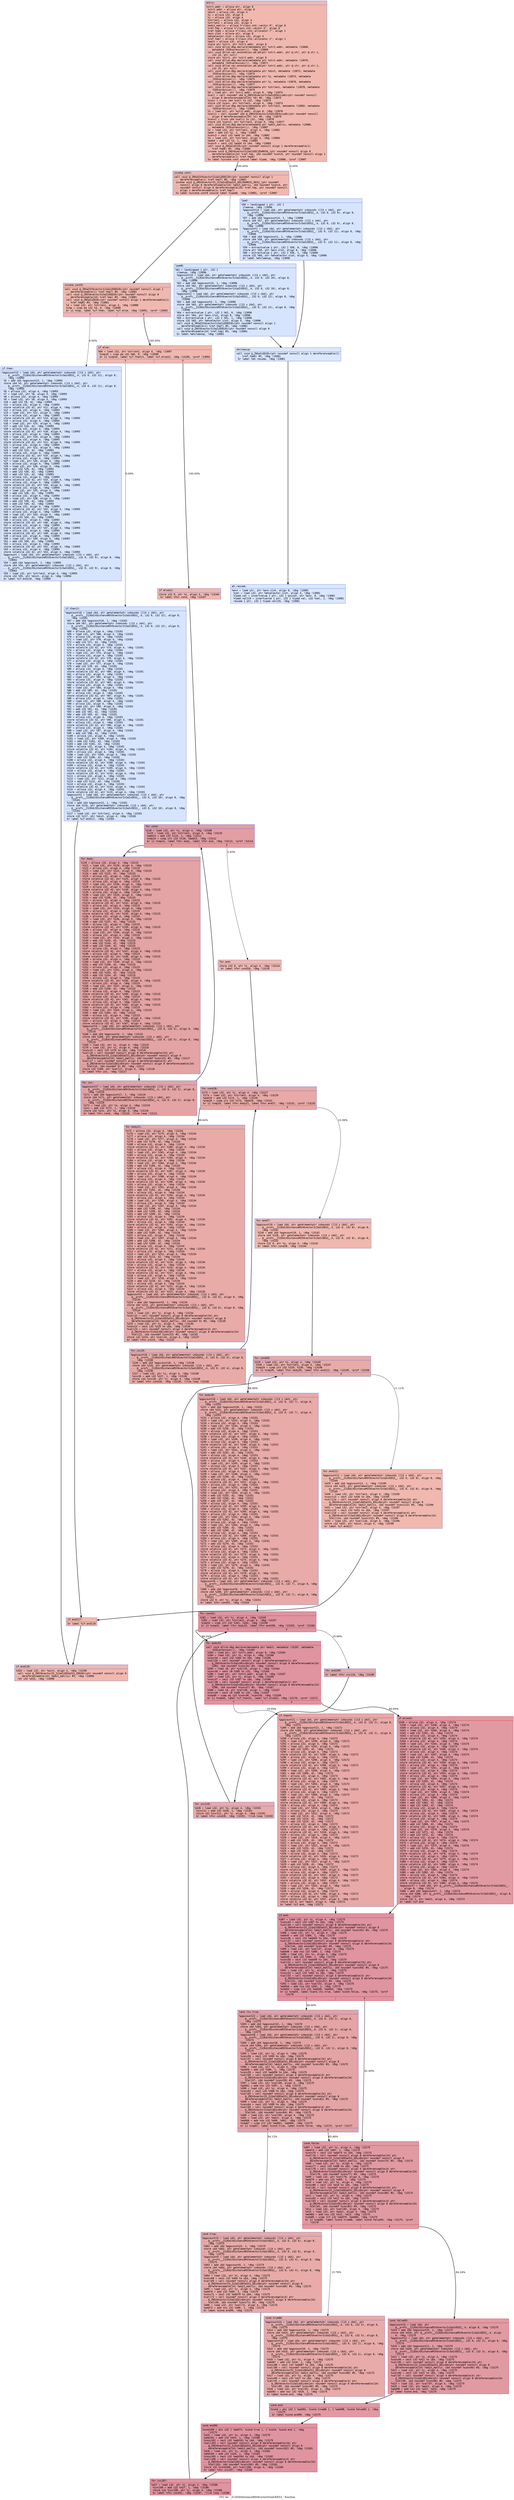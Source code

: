 digraph "CFG for '_Z12EditDistanceRSt6vectorIcSaIcEES2_' function" {
	label="CFG for '_Z12EditDistanceRSt6vectorIcSaIcEES2_' function";

	Node0x564268c01ec0 [shape=record,color="#3d50c3ff", style=filled, fillcolor="#dc5d4a70" fontname="Courier",label="{entry:\l|  %str1.addr = alloca ptr, align 8\l  %str2.addr = alloca ptr, align 8\l  %dist = alloca i32, align 4\l  %i = alloca i32, align 4\l  %j = alloca i32, align 4\l  %strlen1 = alloca i32, align 4\l  %strlen2 = alloca i32, align 4\l  %edit_matrix = alloca %\"class.std::vector.0\", align 8\l  %ref.tmp = alloca %\"class.std::vector.5\", align 8\l  %ref.tmp6 = alloca %\"class.std::allocator.7\", align 1\l  %exn.slot = alloca ptr, align 8\l  %ehselector.slot = alloca i32, align 4\l  %ref.tmp7 = alloca %\"class.std::allocator.2\", align 1\l  %edit = alloca i32, align 4\l  store ptr %str1, ptr %str1.addr, align 8\l  call void @llvm.dbg.declare(metadata ptr %str1.addr, metadata !13068,\l... metadata !DIExpression()), !dbg !13069\l  call void @llvm.var.annotation.p0.p0(ptr %str1.addr, ptr @.str, ptr @.str.1,\l... i32 24, ptr null)\l  store ptr %str2, ptr %str2.addr, align 8\l  call void @llvm.dbg.declare(metadata ptr %str2.addr, metadata !13070,\l... metadata !DIExpression()), !dbg !13071\l  call void @llvm.var.annotation.p0.p0(ptr %str2.addr, ptr @.str, ptr @.str.1,\l... i32 25, ptr null)\l  call void @llvm.dbg.declare(metadata ptr %dist, metadata !13072, metadata\l... !DIExpression()), !dbg !13073\l  call void @llvm.dbg.declare(metadata ptr %i, metadata !13074, metadata\l... !DIExpression()), !dbg !13075\l  call void @llvm.dbg.declare(metadata ptr %j, metadata !13076, metadata\l... !DIExpression()), !dbg !13077\l  call void @llvm.dbg.declare(metadata ptr %strlen1, metadata !13078, metadata\l... !DIExpression()), !dbg !13079\l  %0 = load ptr, ptr %str1.addr, align 8, !dbg !13074\l  %call = call noundef i64 @_ZNKSt6vectorIcSaIcEE4sizeEv(ptr noundef nonnull\l... align 8 dereferenceable(24) %0) #3, !dbg !13075\l  %conv = trunc i64 %call to i32, !dbg !13074\l  store i32 %conv, ptr %strlen1, align 4, !dbg !13073\l  call void @llvm.dbg.declare(metadata ptr %strlen2, metadata !13082, metadata\l... !DIExpression()), !dbg !13083\l  %1 = load ptr, ptr %str2.addr, align 8, !dbg !13078\l  %call1 = call noundef i64 @_ZNKSt6vectorIcSaIcEE4sizeEv(ptr noundef nonnull\l... align 8 dereferenceable(24) %1) #3, !dbg !13079\l  %conv2 = trunc i64 %call1 to i32, !dbg !13078\l  store i32 %conv2, ptr %strlen2, align 4, !dbg !13077\l  call void @llvm.dbg.declare(metadata ptr %edit_matrix, metadata !13086,\l... metadata !DIExpression()), !dbg !13087\l  %2 = load i32, ptr %strlen1, align 4, !dbg !13082\l  %add = add i32 %2, 1, !dbg !13083\l  %conv3 = zext i32 %add to i64, !dbg !13082\l  %3 = load i32, ptr %strlen2, align 4, !dbg !13084\l  %add4 = add i32 %3, 1, !dbg !13085\l  %conv5 = zext i32 %add4 to i64, !dbg !13084\l  call void @_ZNSaIiEC2Ev(ptr noundef nonnull align 1 dereferenceable(1)\l... %ref.tmp6) #3, !dbg !13086\l  invoke void @_ZNSt6vectorIiSaIiEEC2EmRKS0_(ptr noundef nonnull align 8\l... dereferenceable(24) %ref.tmp, i64 noundef %conv5, ptr noundef nonnull align 1\l... dereferenceable(1) %ref.tmp6)\l          to label %invoke.cont unwind label %lpad, !dbg !13086, !prof !13087\l}"];
	Node0x564268c01ec0 -> Node0x564268c28f70[tooltip="entry -> invoke.cont\nProbability 100.00%" label="100.00%" penwidth=2.00];
	Node0x564268c01ec0 -> Node0x564268c29800[tooltip="entry -> lpad\nProbability 0.00%" label="0.00%" penwidth=1.00];
	Node0x564268c28f70 [shape=record,color="#3d50c3ff", style=filled, fillcolor="#dc5d4a70" fontname="Courier",label="{invoke.cont:\l|  call void @_ZNSaISt6vectorIiSaIiEEEC2Ev(ptr noundef nonnull align 1\l... dereferenceable(1) %ref.tmp7) #3, !dbg !13081\l  invoke void @_ZNSt6vectorIS_IiSaIiEESaIS1_EEC2EmRKS1_RKS2_(ptr noundef\l... nonnull align 8 dereferenceable(24) %edit_matrix, i64 noundef %conv3, ptr\l... noundef nonnull align 8 dereferenceable(24) %ref.tmp, ptr noundef nonnull\l... align 1 dereferenceable(1) %ref.tmp7)\l          to label %invoke.cont9 unwind label %lpad8, !dbg !13081, !prof !13087\l}"];
	Node0x564268c28f70 -> Node0x564268c27b70[tooltip="invoke.cont -> invoke.cont9\nProbability 100.00%" label="100.00%" penwidth=2.00];
	Node0x564268c28f70 -> Node0x564268c29850[tooltip="invoke.cont -> lpad8\nProbability 0.00%" label="0.00%" penwidth=1.00];
	Node0x564268c27b70 [shape=record,color="#3d50c3ff", style=filled, fillcolor="#dc5d4a70" fontname="Courier",label="{invoke.cont9:\l|  call void @_ZNSaISt6vectorIiSaIiEEED2Ev(ptr noundef nonnull align 1\l... dereferenceable(1) %ref.tmp7) #3, !dbg !13081\l  call void @_ZNSt6vectorIiSaIiEED2Ev(ptr noundef nonnull align 8\l... dereferenceable(24) %ref.tmp) #3, !dbg !13081\l  call void @_ZNSaIiED2Ev(ptr noundef nonnull align 1 dereferenceable(1)\l... %ref.tmp6) #3, !dbg !13081\l  %4 = load i32, ptr %strlen1, align 4, !dbg !13088\l  %cmp = icmp eq i32 %4, 0, !dbg !13090\l  br i1 %cmp, label %if.then, label %if.else, !dbg !13091, !prof !13092\l|{<s0>T|<s1>F}}"];
	Node0x564268c27b70:s0 -> Node0x564268c28580[tooltip="invoke.cont9 -> if.then\nProbability 0.00%" label="0.00%" penwidth=1.00];
	Node0x564268c27b70:s1 -> Node0x564268c298f0[tooltip="invoke.cont9 -> if.else\nProbability 100.00%" label="100.00%" penwidth=2.00];
	Node0x564268c28580 [shape=record,color="#3d50c3ff", style=filled, fillcolor="#a5c3fe70" fontname="Courier",label="{if.then:\l|  %pgocount13 = load i64, ptr getelementptr inbounds ([13 x i64], ptr\l... @__profc__Z12EditDistanceRSt6vectorIcSaIcEES2_.4, i32 0, i32 11), align 8,\l... !dbg !13093\l  %5 = add i64 %pgocount13, 1, !dbg !13093\l  store i64 %5, ptr getelementptr inbounds ([13 x i64], ptr\l... @__profc__Z12EditDistanceRSt6vectorIcSaIcEES2_.4, i32 0, i32 11), align 8,\l... !dbg !13093\l  %6 = alloca i32, align 4, !dbg !13093\l  %7 = load i32, ptr %6, align 4, !dbg !13093\l  %8 = alloca i32, align 4, !dbg !13093\l  %9 = load i32, ptr %8, align 4, !dbg !13093\l  %10 = add i32 %9, 42, !dbg !13093\l  %11 = alloca i32, align 4, !dbg !13093\l  store volatile i32 42, ptr %11, align 4, !dbg !13093\l  %12 = alloca i32, align 4, !dbg !13093\l  %13 = load i32, ptr %12, align 4, !dbg !13093\l  %14 = alloca i32, align 4, !dbg !13093\l  store volatile i32 42, ptr %14, align 4, !dbg !13093\l  %15 = alloca i32, align 4, !dbg !13093\l  %16 = load i32, ptr %15, align 4, !dbg !13093\l  %17 = add i32 %16, 42, !dbg !13093\l  %18 = alloca i32, align 4, !dbg !13093\l  store volatile i32 42, ptr %18, align 4, !dbg !13093\l  %19 = alloca i32, align 4, !dbg !13093\l  %20 = load i32, ptr %19, align 4, !dbg !13093\l  %21 = alloca i32, align 4, !dbg !13093\l  store volatile i32 42, ptr %21, align 4, !dbg !13093\l  %22 = alloca i32, align 4, !dbg !13093\l  %23 = load i32, ptr %22, align 4, !dbg !13093\l  %24 = add i32 %23, 42, !dbg !13093\l  %25 = alloca i32, align 4, !dbg !13093\l  store volatile i32 42, ptr %25, align 4, !dbg !13093\l  %26 = alloca i32, align 4, !dbg !13093\l  %27 = load i32, ptr %26, align 4, !dbg !13093\l  %28 = alloca i32, align 4, !dbg !13093\l  %29 = load i32, ptr %28, align 4, !dbg !13093\l  %30 = add i32 %29, 42, !dbg !13093\l  %31 = add i32 %30, 42, !dbg !13093\l  %32 = add i32 %31, 42, !dbg !13093\l  %33 = alloca i32, align 4, !dbg !13093\l  store volatile i32 42, ptr %33, align 4, !dbg !13093\l  %34 = alloca i32, align 4, !dbg !13093\l  store volatile i32 42, ptr %34, align 4, !dbg !13093\l  %35 = alloca i32, align 4, !dbg !13093\l  %36 = load i32, ptr %35, align 4, !dbg !13093\l  %37 = add i32 %36, 42, !dbg !13093\l  %38 = alloca i32, align 4, !dbg !13093\l  %39 = load i32, ptr %38, align 4, !dbg !13093\l  %40 = add i32 %39, 42, !dbg !13093\l  %41 = add i32 %40, 42, !dbg !13093\l  %42 = alloca i32, align 4, !dbg !13093\l  store volatile i32 42, ptr %42, align 4, !dbg !13093\l  %43 = alloca i32, align 4, !dbg !13093\l  %44 = load i32, ptr %43, align 4, !dbg !13093\l  %45 = add i32 %44, 42, !dbg !13093\l  %46 = alloca i32, align 4, !dbg !13093\l  store volatile i32 42, ptr %46, align 4, !dbg !13093\l  %47 = alloca i32, align 4, !dbg !13093\l  store volatile i32 42, ptr %47, align 4, !dbg !13093\l  %48 = alloca i32, align 4, !dbg !13093\l  store volatile i32 42, ptr %48, align 4, !dbg !13093\l  %49 = alloca i32, align 4, !dbg !13093\l  %50 = load i32, ptr %49, align 4, !dbg !13093\l  %51 = add i32 %50, 42, !dbg !13093\l  %52 = alloca i32, align 4, !dbg !13093\l  store volatile i32 42, ptr %52, align 4, !dbg !13093\l  %53 = alloca i32, align 4, !dbg !13093\l  store volatile i32 42, ptr %53, align 4, !dbg !13093\l  %pgocount = load i64, ptr getelementptr inbounds ([13 x i64], ptr\l... @__profc__Z12EditDistanceRSt6vectorIcSaIcEES2_, i32 0, i32 9), align 8, !dbg\l... !13093\l  %54 = add i64 %pgocount, 1, !dbg !13093\l  store i64 %54, ptr getelementptr inbounds ([13 x i64], ptr\l... @__profc__Z12EditDistanceRSt6vectorIcSaIcEES2_, i32 0, i32 9), align 8, !dbg\l... !13093\l  %55 = load i32, ptr %strlen2, align 4, !dbg !13093\l  store i32 %55, ptr %dist, align 4, !dbg !13094\l  br label %if.end118, !dbg !13095\l}"];
	Node0x564268c28580 -> Node0x564268c2d040[tooltip="if.then -> if.end118\nProbability 100.00%" penwidth=2];
	Node0x564268c29800 [shape=record,color="#3d50c3ff", style=filled, fillcolor="#a5c3fe70" fontname="Courier",label="{lpad:\l|  %56 = landingpad \{ ptr, i32 \}\l          cleanup, !dbg !13096\l  %pgocount14 = load i64, ptr getelementptr inbounds ([13 x i64], ptr\l... @__profc__Z12EditDistanceRSt6vectorIcSaIcEES2_.4, i32 0, i32 9), align 8,\l... !dbg !13096\l  %57 = add i64 %pgocount14, 1, !dbg !13096\l  store i64 %57, ptr getelementptr inbounds ([13 x i64], ptr\l... @__profc__Z12EditDistanceRSt6vectorIcSaIcEES2_.4, i32 0, i32 9), align 8,\l... !dbg !13096\l  %pgocount1 = load i64, ptr getelementptr inbounds ([13 x i64], ptr\l... @__profc__Z12EditDistanceRSt6vectorIcSaIcEES2_, i32 0, i32 11), align 8, !dbg\l... !13096\l  %58 = add i64 %pgocount1, 1, !dbg !13096\l  store i64 %58, ptr getelementptr inbounds ([13 x i64], ptr\l... @__profc__Z12EditDistanceRSt6vectorIcSaIcEES2_, i32 0, i32 11), align 8, !dbg\l... !13096\l  %59 = extractvalue \{ ptr, i32 \} %56, 0, !dbg !13096\l  store ptr %59, ptr %exn.slot, align 8, !dbg !13096\l  %60 = extractvalue \{ ptr, i32 \} %56, 1, !dbg !13096\l  store i32 %60, ptr %ehselector.slot, align 4, !dbg !13096\l  br label %ehcleanup, !dbg !13096\l}"];
	Node0x564268c29800 -> Node0x564268c298a0[tooltip="lpad -> ehcleanup\nProbability 100.00%" penwidth=2];
	Node0x564268c29850 [shape=record,color="#3d50c3ff", style=filled, fillcolor="#a5c3fe70" fontname="Courier",label="{lpad8:\l|  %61 = landingpad \{ ptr, i32 \}\l          cleanup, !dbg !13096\l  %pgocount15 = load i64, ptr getelementptr inbounds ([13 x i64], ptr\l... @__profc__Z12EditDistanceRSt6vectorIcSaIcEES2_.4, i32 0, i32 10), align 8,\l... !dbg !13096\l  %62 = add i64 %pgocount15, 1, !dbg !13096\l  store i64 %62, ptr getelementptr inbounds ([13 x i64], ptr\l... @__profc__Z12EditDistanceRSt6vectorIcSaIcEES2_.4, i32 0, i32 10), align 8,\l... !dbg !13096\l  %pgocount2 = load i64, ptr getelementptr inbounds ([13 x i64], ptr\l... @__profc__Z12EditDistanceRSt6vectorIcSaIcEES2_, i32 0, i32 12), align 8, !dbg\l... !13096\l  %63 = add i64 %pgocount2, 1, !dbg !13096\l  store i64 %63, ptr getelementptr inbounds ([13 x i64], ptr\l... @__profc__Z12EditDistanceRSt6vectorIcSaIcEES2_, i32 0, i32 12), align 8, !dbg\l... !13096\l  %64 = extractvalue \{ ptr, i32 \} %61, 0, !dbg !13096\l  store ptr %64, ptr %exn.slot, align 8, !dbg !13096\l  %65 = extractvalue \{ ptr, i32 \} %61, 1, !dbg !13096\l  store i32 %65, ptr %ehselector.slot, align 4, !dbg !13096\l  call void @_ZNSaISt6vectorIiSaIiEEED2Ev(ptr noundef nonnull align 1\l... dereferenceable(1) %ref.tmp7) #3, !dbg !13081\l  call void @_ZNSt6vectorIiSaIiEED2Ev(ptr noundef nonnull align 8\l... dereferenceable(24) %ref.tmp) #3, !dbg !13081\l  br label %ehcleanup, !dbg !13081\l}"];
	Node0x564268c29850 -> Node0x564268c298a0[tooltip="lpad8 -> ehcleanup\nProbability 100.00%" penwidth=2];
	Node0x564268c298a0 [shape=record,color="#3d50c3ff", style=filled, fillcolor="#abc8fd70" fontname="Courier",label="{ehcleanup:\l|  call void @_ZNSaIiED2Ev(ptr noundef nonnull align 1 dereferenceable(1)\l... %ref.tmp6) #3, !dbg !13081\l  br label %eh.resume, !dbg !13081\l}"];
	Node0x564268c298a0 -> Node0x564268c2d090[tooltip="ehcleanup -> eh.resume\nProbability 100.00%" penwidth=2];
	Node0x564268c298f0 [shape=record,color="#3d50c3ff", style=filled, fillcolor="#dc5d4a70" fontname="Courier",label="{if.else:\l|  %66 = load i32, ptr %strlen2, align 4, !dbg !13097\l  %cmp10 = icmp eq i32 %66, 0, !dbg !13099\l  br i1 %cmp10, label %if.then11, label %if.else12, !dbg !13100, !prof !13092\l|{<s0>T|<s1>F}}"];
	Node0x564268c298f0:s0 -> Node0x564268c29940[tooltip="if.else -> if.then11\nProbability 0.00%" label="0.00%" penwidth=1.00];
	Node0x564268c298f0:s1 -> Node0x564268c29990[tooltip="if.else -> if.else12\nProbability 100.00%" label="100.00%" penwidth=2.00];
	Node0x564268c29940 [shape=record,color="#3d50c3ff", style=filled, fillcolor="#a5c3fe70" fontname="Courier",label="{if.then11:\l|  %pgocount16 = load i64, ptr getelementptr inbounds ([13 x i64], ptr\l... @__profc__Z12EditDistanceRSt6vectorIcSaIcEES2_.4, i32 0, i32 12), align 8,\l... !dbg !13101\l  %67 = add i64 %pgocount16, 1, !dbg !13101\l  store i64 %67, ptr getelementptr inbounds ([13 x i64], ptr\l... @__profc__Z12EditDistanceRSt6vectorIcSaIcEES2_.4, i32 0, i32 12), align 8,\l... !dbg !13101\l  %68 = alloca i32, align 4, !dbg !13101\l  %69 = load i32, ptr %68, align 4, !dbg !13101\l  %70 = alloca i32, align 4, !dbg !13101\l  %71 = load i32, ptr %70, align 4, !dbg !13101\l  %72 = add i32 %71, 42, !dbg !13101\l  %73 = alloca i32, align 4, !dbg !13101\l  store volatile i32 42, ptr %73, align 4, !dbg !13101\l  %74 = alloca i32, align 4, !dbg !13101\l  %75 = load i32, ptr %74, align 4, !dbg !13101\l  %76 = alloca i32, align 4, !dbg !13101\l  store volatile i32 42, ptr %76, align 4, !dbg !13101\l  %77 = alloca i32, align 4, !dbg !13101\l  %78 = load i32, ptr %77, align 4, !dbg !13101\l  %79 = add i32 %78, 42, !dbg !13101\l  %80 = alloca i32, align 4, !dbg !13101\l  store volatile i32 42, ptr %80, align 4, !dbg !13101\l  %81 = alloca i32, align 4, !dbg !13101\l  %82 = load i32, ptr %81, align 4, !dbg !13101\l  %83 = alloca i32, align 4, !dbg !13101\l  store volatile i32 42, ptr %83, align 4, !dbg !13101\l  %84 = alloca i32, align 4, !dbg !13101\l  %85 = load i32, ptr %84, align 4, !dbg !13101\l  %86 = add i32 %85, 42, !dbg !13101\l  %87 = alloca i32, align 4, !dbg !13101\l  store volatile i32 42, ptr %87, align 4, !dbg !13101\l  %88 = alloca i32, align 4, !dbg !13101\l  %89 = load i32, ptr %88, align 4, !dbg !13101\l  %90 = alloca i32, align 4, !dbg !13101\l  %91 = load i32, ptr %90, align 4, !dbg !13101\l  %92 = add i32 %91, 42, !dbg !13101\l  %93 = add i32 %92, 42, !dbg !13101\l  %94 = add i32 %93, 42, !dbg !13101\l  %95 = alloca i32, align 4, !dbg !13101\l  store volatile i32 42, ptr %95, align 4, !dbg !13101\l  %96 = alloca i32, align 4, !dbg !13101\l  store volatile i32 42, ptr %96, align 4, !dbg !13101\l  %97 = alloca i32, align 4, !dbg !13101\l  %98 = load i32, ptr %97, align 4, !dbg !13101\l  %99 = add i32 %98, 42, !dbg !13101\l  %100 = alloca i32, align 4, !dbg !13101\l  %101 = load i32, ptr %100, align 4, !dbg !13101\l  %102 = add i32 %101, 42, !dbg !13101\l  %103 = add i32 %102, 42, !dbg !13101\l  %104 = alloca i32, align 4, !dbg !13101\l  store volatile i32 42, ptr %104, align 4, !dbg !13101\l  %105 = alloca i32, align 4, !dbg !13101\l  %106 = load i32, ptr %105, align 4, !dbg !13101\l  %107 = add i32 %106, 42, !dbg !13101\l  %108 = alloca i32, align 4, !dbg !13101\l  store volatile i32 42, ptr %108, align 4, !dbg !13101\l  %109 = alloca i32, align 4, !dbg !13101\l  store volatile i32 42, ptr %109, align 4, !dbg !13101\l  %110 = alloca i32, align 4, !dbg !13101\l  store volatile i32 42, ptr %110, align 4, !dbg !13101\l  %111 = alloca i32, align 4, !dbg !13101\l  %112 = load i32, ptr %111, align 4, !dbg !13101\l  %113 = add i32 %112, 42, !dbg !13101\l  %114 = alloca i32, align 4, !dbg !13101\l  store volatile i32 42, ptr %114, align 4, !dbg !13101\l  %115 = alloca i32, align 4, !dbg !13101\l  store volatile i32 42, ptr %115, align 4, !dbg !13101\l  %pgocount3 = load i64, ptr getelementptr inbounds ([13 x i64], ptr\l... @__profc__Z12EditDistanceRSt6vectorIcSaIcEES2_, i32 0, i32 10), align 8, !dbg\l... !13101\l  %116 = add i64 %pgocount3, 1, !dbg !13101\l  store i64 %116, ptr getelementptr inbounds ([13 x i64], ptr\l... @__profc__Z12EditDistanceRSt6vectorIcSaIcEES2_, i32 0, i32 10), align 8, !dbg\l... !13101\l  %117 = load i32, ptr %strlen1, align 4, !dbg !13101\l  store i32 %117, ptr %dist, align 4, !dbg !13102\l  br label %if.end117, !dbg !13103\l}"];
	Node0x564268c29940 -> Node0x564268c2cff0[tooltip="if.then11 -> if.end117\nProbability 100.00%" penwidth=2];
	Node0x564268c29990 [shape=record,color="#3d50c3ff", style=filled, fillcolor="#dc5d4a70" fontname="Courier",label="{if.else12:\l|  store i32 0, ptr %i, align 4, !dbg !13104\l  br label %for.cond, !dbg !13107\l}"];
	Node0x564268c29990 -> Node0x564268c2a210[tooltip="if.else12 -> for.cond\nProbability 100.00%" penwidth=2];
	Node0x564268c2a210 [shape=record,color="#3d50c3ff", style=filled, fillcolor="#be242e70" fontname="Courier",label="{for.cond:\l|  %118 = load i32, ptr %i, align 4, !dbg !13108\l  %119 = load i32, ptr %strlen1, align 4, !dbg !13110\l  %add13 = add i32 %119, 1, !dbg !13111\l  %cmp14 = icmp ult i32 %118, %add13, !dbg !13112\l  br i1 %cmp14, label %for.body, label %for.end, !dbg !13113, !prof !13114\l|{<s0>T|<s1>F}}"];
	Node0x564268c2a210:s0 -> Node0x564268c2a260[tooltip="for.cond -> for.body\nProbability 96.55%" label="96.55%" penwidth=1.97];
	Node0x564268c2a210:s1 -> Node0x564268c2a300[tooltip="for.cond -> for.end\nProbability 3.45%" label="3.45%" penwidth=1.03];
	Node0x564268c2a260 [shape=record,color="#3d50c3ff", style=filled, fillcolor="#c32e3170" fontname="Courier",label="{for.body:\l|  %120 = alloca i32, align 4, !dbg !13115\l  %121 = load i32, ptr %120, align 4, !dbg !13115\l  %122 = alloca i32, align 4, !dbg !13115\l  %123 = load i32, ptr %122, align 4, !dbg !13115\l  %124 = add i32 %123, 42, !dbg !13115\l  %125 = alloca i32, align 4, !dbg !13115\l  store volatile i32 42, ptr %125, align 4, !dbg !13115\l  %126 = alloca i32, align 4, !dbg !13115\l  %127 = load i32, ptr %126, align 4, !dbg !13115\l  %128 = alloca i32, align 4, !dbg !13115\l  store volatile i32 42, ptr %128, align 4, !dbg !13115\l  %129 = alloca i32, align 4, !dbg !13115\l  %130 = load i32, ptr %129, align 4, !dbg !13115\l  %131 = add i32 %130, 42, !dbg !13115\l  %132 = alloca i32, align 4, !dbg !13115\l  store volatile i32 42, ptr %132, align 4, !dbg !13115\l  %133 = alloca i32, align 4, !dbg !13115\l  %134 = load i32, ptr %133, align 4, !dbg !13115\l  %135 = alloca i32, align 4, !dbg !13115\l  store volatile i32 42, ptr %135, align 4, !dbg !13115\l  %136 = alloca i32, align 4, !dbg !13115\l  %137 = load i32, ptr %136, align 4, !dbg !13115\l  %138 = add i32 %137, 42, !dbg !13115\l  %139 = alloca i32, align 4, !dbg !13115\l  store volatile i32 42, ptr %139, align 4, !dbg !13115\l  %140 = alloca i32, align 4, !dbg !13115\l  %141 = load i32, ptr %140, align 4, !dbg !13115\l  %142 = alloca i32, align 4, !dbg !13115\l  %143 = load i32, ptr %142, align 4, !dbg !13115\l  %144 = add i32 %143, 42, !dbg !13115\l  %145 = add i32 %144, 42, !dbg !13115\l  %146 = add i32 %145, 42, !dbg !13115\l  %147 = alloca i32, align 4, !dbg !13115\l  store volatile i32 42, ptr %147, align 4, !dbg !13115\l  %148 = alloca i32, align 4, !dbg !13115\l  store volatile i32 42, ptr %148, align 4, !dbg !13115\l  %149 = alloca i32, align 4, !dbg !13115\l  %150 = load i32, ptr %149, align 4, !dbg !13115\l  %151 = add i32 %150, 42, !dbg !13115\l  %152 = alloca i32, align 4, !dbg !13115\l  %153 = load i32, ptr %152, align 4, !dbg !13115\l  %154 = add i32 %153, 42, !dbg !13115\l  %155 = add i32 %154, 42, !dbg !13115\l  %156 = alloca i32, align 4, !dbg !13115\l  store volatile i32 42, ptr %156, align 4, !dbg !13115\l  %157 = alloca i32, align 4, !dbg !13115\l  %158 = load i32, ptr %157, align 4, !dbg !13115\l  %159 = add i32 %158, 42, !dbg !13115\l  %160 = alloca i32, align 4, !dbg !13115\l  store volatile i32 42, ptr %160, align 4, !dbg !13115\l  %161 = alloca i32, align 4, !dbg !13115\l  store volatile i32 42, ptr %161, align 4, !dbg !13115\l  %162 = alloca i32, align 4, !dbg !13115\l  store volatile i32 42, ptr %162, align 4, !dbg !13115\l  %163 = alloca i32, align 4, !dbg !13115\l  %164 = load i32, ptr %163, align 4, !dbg !13115\l  %165 = add i32 %164, 42, !dbg !13115\l  %166 = alloca i32, align 4, !dbg !13115\l  store volatile i32 42, ptr %166, align 4, !dbg !13115\l  %167 = alloca i32, align 4, !dbg !13115\l  store volatile i32 42, ptr %167, align 4, !dbg !13115\l  %pgocount4 = load i64, ptr getelementptr inbounds ([13 x i64], ptr\l... @__profc__Z12EditDistanceRSt6vectorIcSaIcEES2_, i32 0, i32 5), align 8, !dbg\l... !13115\l  %168 = add i64 %pgocount4, 1, !dbg !13115\l  store i64 %168, ptr getelementptr inbounds ([13 x i64], ptr\l... @__profc__Z12EditDistanceRSt6vectorIcSaIcEES2_, i32 0, i32 5), align 8, !dbg\l... !13115\l  %169 = load i32, ptr %i, align 4, !dbg !13115\l  %170 = load i32, ptr %i, align 4, !dbg !13116\l  %conv15 = zext i32 %170 to i64, !dbg !13116\l  %call16 = call noundef nonnull align 8 dereferenceable(24) ptr\l... @_ZNSt6vectorIS_IiSaIiEESaIS1_EEixEm(ptr noundef nonnull align 8\l... dereferenceable(24) %edit_matrix, i64 noundef %conv15) #3, !dbg !13117\l  %call17 = call noundef nonnull align 4 dereferenceable(4) ptr\l... @_ZNSt6vectorIiSaIiEEixEm(ptr noundef nonnull align 8 dereferenceable(24)\l... %call16, i64 noundef 0) #3, !dbg !13117\l  store i32 %169, ptr %call17, align 4, !dbg !13118\l  br label %for.inc, !dbg !13117\l}"];
	Node0x564268c2a260 -> Node0x564268c2a2b0[tooltip="for.body -> for.inc\nProbability 100.00%" penwidth=2];
	Node0x564268c2a2b0 [shape=record,color="#3d50c3ff", style=filled, fillcolor="#c32e3170" fontname="Courier",label="{for.inc:\l|  %pgocount17 = load i64, ptr getelementptr inbounds ([13 x i64], ptr\l... @__profc__Z12EditDistanceRSt6vectorIcSaIcEES2_.4, i32 0, i32 3), align 8,\l... !dbg !13119\l  %171 = add i64 %pgocount17, 1, !dbg !13119\l  store i64 %171, ptr getelementptr inbounds ([13 x i64], ptr\l... @__profc__Z12EditDistanceRSt6vectorIcSaIcEES2_.4, i32 0, i32 3), align 8,\l... !dbg !13119\l  %172 = load i32, ptr %i, align 4, !dbg !13119\l  %inc = add i32 %172, 1, !dbg !13119\l  store i32 %inc, ptr %i, align 4, !dbg !13119\l  br label %for.cond, !dbg !13120, !llvm.loop !13121\l}"];
	Node0x564268c2a2b0 -> Node0x564268c2a210[tooltip="for.inc -> for.cond\nProbability 100.00%" penwidth=2];
	Node0x564268c2a300 [shape=record,color="#3d50c3ff", style=filled, fillcolor="#dc5d4a70" fontname="Courier",label="{for.end:\l|  store i32 0, ptr %j, align 4, !dbg !13124\l  br label %for.cond18, !dbg !13126\l}"];
	Node0x564268c2a300 -> Node0x564268c2a350[tooltip="for.end -> for.cond18\nProbability 100.00%" penwidth=2];
	Node0x564268c2a350 [shape=record,color="#3d50c3ff", style=filled, fillcolor="#ca3b3770" fontname="Courier",label="{for.cond18:\l|  %173 = load i32, ptr %j, align 4, !dbg !13127\l  %174 = load i32, ptr %strlen2, align 4, !dbg !13129\l  %add19 = add i32 %174, 1, !dbg !13130\l  %cmp20 = icmp ult i32 %173, %add19, !dbg !13131\l  br i1 %cmp20, label %for.body21, label %for.end27, !dbg !13132, !prof !13133\l|{<s0>T|<s1>F}}"];
	Node0x564268c2a350:s0 -> Node0x564268c2a3a0[tooltip="for.cond18 -> for.body21\nProbability 89.64%" label="89.64%" penwidth=1.90];
	Node0x564268c2a350:s1 -> Node0x564268c2ac70[tooltip="for.cond18 -> for.end27\nProbability 10.36%" label="10.36%" penwidth=1.10];
	Node0x564268c2a3a0 [shape=record,color="#3d50c3ff", style=filled, fillcolor="#cc403a70" fontname="Courier",label="{for.body21:\l|  %175 = alloca i32, align 4, !dbg !13134\l  %176 = load i32, ptr %175, align 4, !dbg !13134\l  %177 = alloca i32, align 4, !dbg !13134\l  %178 = load i32, ptr %177, align 4, !dbg !13134\l  %179 = add i32 %178, 42, !dbg !13134\l  %180 = alloca i32, align 4, !dbg !13134\l  store volatile i32 42, ptr %180, align 4, !dbg !13134\l  %181 = alloca i32, align 4, !dbg !13134\l  %182 = load i32, ptr %181, align 4, !dbg !13134\l  %183 = alloca i32, align 4, !dbg !13134\l  store volatile i32 42, ptr %183, align 4, !dbg !13134\l  %184 = alloca i32, align 4, !dbg !13134\l  %185 = load i32, ptr %184, align 4, !dbg !13134\l  %186 = add i32 %185, 42, !dbg !13134\l  %187 = alloca i32, align 4, !dbg !13134\l  store volatile i32 42, ptr %187, align 4, !dbg !13134\l  %188 = alloca i32, align 4, !dbg !13134\l  %189 = load i32, ptr %188, align 4, !dbg !13134\l  %190 = alloca i32, align 4, !dbg !13134\l  store volatile i32 42, ptr %190, align 4, !dbg !13134\l  %191 = alloca i32, align 4, !dbg !13134\l  %192 = load i32, ptr %191, align 4, !dbg !13134\l  %193 = add i32 %192, 42, !dbg !13134\l  %194 = alloca i32, align 4, !dbg !13134\l  store volatile i32 42, ptr %194, align 4, !dbg !13134\l  %195 = alloca i32, align 4, !dbg !13134\l  %196 = load i32, ptr %195, align 4, !dbg !13134\l  %197 = alloca i32, align 4, !dbg !13134\l  %198 = load i32, ptr %197, align 4, !dbg !13134\l  %199 = add i32 %198, 42, !dbg !13134\l  %200 = add i32 %199, 42, !dbg !13134\l  %201 = add i32 %200, 42, !dbg !13134\l  %202 = alloca i32, align 4, !dbg !13134\l  store volatile i32 42, ptr %202, align 4, !dbg !13134\l  %203 = alloca i32, align 4, !dbg !13134\l  store volatile i32 42, ptr %203, align 4, !dbg !13134\l  %204 = alloca i32, align 4, !dbg !13134\l  %205 = load i32, ptr %204, align 4, !dbg !13134\l  %206 = add i32 %205, 42, !dbg !13134\l  %207 = alloca i32, align 4, !dbg !13134\l  %208 = load i32, ptr %207, align 4, !dbg !13134\l  %209 = add i32 %208, 42, !dbg !13134\l  %210 = add i32 %209, 42, !dbg !13134\l  %211 = alloca i32, align 4, !dbg !13134\l  store volatile i32 42, ptr %211, align 4, !dbg !13134\l  %212 = alloca i32, align 4, !dbg !13134\l  %213 = load i32, ptr %212, align 4, !dbg !13134\l  %214 = add i32 %213, 42, !dbg !13134\l  %215 = alloca i32, align 4, !dbg !13134\l  store volatile i32 42, ptr %215, align 4, !dbg !13134\l  %216 = alloca i32, align 4, !dbg !13134\l  store volatile i32 42, ptr %216, align 4, !dbg !13134\l  %217 = alloca i32, align 4, !dbg !13134\l  store volatile i32 42, ptr %217, align 4, !dbg !13134\l  %218 = alloca i32, align 4, !dbg !13134\l  %219 = load i32, ptr %218, align 4, !dbg !13134\l  %220 = add i32 %219, 42, !dbg !13134\l  %221 = alloca i32, align 4, !dbg !13134\l  store volatile i32 42, ptr %221, align 4, !dbg !13134\l  %222 = alloca i32, align 4, !dbg !13134\l  store volatile i32 42, ptr %222, align 4, !dbg !13134\l  %pgocount5 = load i64, ptr getelementptr inbounds ([13 x i64], ptr\l... @__profc__Z12EditDistanceRSt6vectorIcSaIcEES2_, i32 0, i32 6), align 8, !dbg\l... !13134\l  %223 = add i64 %pgocount5, 1, !dbg !13134\l  store i64 %223, ptr getelementptr inbounds ([13 x i64], ptr\l... @__profc__Z12EditDistanceRSt6vectorIcSaIcEES2_, i32 0, i32 6), align 8, !dbg\l... !13134\l  %224 = load i32, ptr %j, align 4, !dbg !13134\l  %call22 = call noundef nonnull align 8 dereferenceable(24) ptr\l... @_ZNSt6vectorIS_IiSaIiEESaIS1_EEixEm(ptr noundef nonnull align 8\l... dereferenceable(24) %edit_matrix, i64 noundef 0) #3, !dbg !13135\l  %225 = load i32, ptr %j, align 4, !dbg !13136\l  %conv23 = zext i32 %225 to i64, !dbg !13136\l  %call24 = call noundef nonnull align 4 dereferenceable(4) ptr\l... @_ZNSt6vectorIiSaIiEEixEm(ptr noundef nonnull align 8 dereferenceable(24)\l... %call22, i64 noundef %conv23) #3, !dbg !13135\l  store i32 %224, ptr %call24, align 4, !dbg !13137\l  br label %for.inc25, !dbg !13135\l}"];
	Node0x564268c2a3a0 -> Node0x564268c2ac20[tooltip="for.body21 -> for.inc25\nProbability 100.00%" penwidth=2];
	Node0x564268c2ac20 [shape=record,color="#3d50c3ff", style=filled, fillcolor="#cc403a70" fontname="Courier",label="{for.inc25:\l|  %pgocount18 = load i64, ptr getelementptr inbounds ([13 x i64], ptr\l... @__profc__Z12EditDistanceRSt6vectorIcSaIcEES2_.4, i32 0, i32 4), align 8,\l... !dbg !13138\l  %226 = add i64 %pgocount18, 1, !dbg !13138\l  store i64 %226, ptr getelementptr inbounds ([13 x i64], ptr\l... @__profc__Z12EditDistanceRSt6vectorIcSaIcEES2_.4, i32 0, i32 4), align 8,\l... !dbg !13138\l  %227 = load i32, ptr %j, align 4, !dbg !13138\l  %inc26 = add i32 %227, 1, !dbg !13138\l  store i32 %inc26, ptr %j, align 4, !dbg !13138\l  br label %for.cond18, !dbg !13139, !llvm.loop !13140\l}"];
	Node0x564268c2ac20 -> Node0x564268c2a350[tooltip="for.inc25 -> for.cond18\nProbability 100.00%" penwidth=2];
	Node0x564268c2ac70 [shape=record,color="#3d50c3ff", style=filled, fillcolor="#dc5d4a70" fontname="Courier",label="{for.end27:\l|  %pgocount19 = load i64, ptr getelementptr inbounds ([13 x i64], ptr\l... @__profc__Z12EditDistanceRSt6vectorIcSaIcEES2_.4, i32 0, i32 8), align 8,\l... !dbg !13142\l  %228 = add i64 %pgocount19, 1, !dbg !13142\l  store i64 %228, ptr getelementptr inbounds ([13 x i64], ptr\l... @__profc__Z12EditDistanceRSt6vectorIcSaIcEES2_.4, i32 0, i32 8), align 8,\l... !dbg !13142\l  store i32 0, ptr %i, align 4, !dbg !13142\l  br label %for.cond28, !dbg !13144\l}"];
	Node0x564268c2ac70 -> Node0x564268c2acc0[tooltip="for.end27 -> for.cond28\nProbability 100.00%" penwidth=2];
	Node0x564268c2acc0 [shape=record,color="#3d50c3ff", style=filled, fillcolor="#cc403a70" fontname="Courier",label="{for.cond28:\l|  %229 = load i32, ptr %i, align 4, !dbg !13145\l  %230 = load i32, ptr %strlen1, align 4, !dbg !13147\l  %cmp29 = icmp ult i32 %229, %230, !dbg !13148\l  br i1 %cmp29, label %for.body30, label %for.end112, !dbg !13149, !prof !13150\l|{<s0>T|<s1>F}}"];
	Node0x564268c2acc0:s0 -> Node0x564268c2ad10[tooltip="for.cond28 -> for.body30\nProbability 88.89%" label="88.89%" penwidth=1.89];
	Node0x564268c2acc0:s1 -> Node0x564268c2cfa0[tooltip="for.cond28 -> for.end112\nProbability 11.11%" label="11.11%" penwidth=1.11];
	Node0x564268c2ad10 [shape=record,color="#3d50c3ff", style=filled, fillcolor="#cc403a70" fontname="Courier",label="{for.body30:\l|  %pgocount20 = load i64, ptr getelementptr inbounds ([13 x i64], ptr\l... @__profc__Z12EditDistanceRSt6vectorIcSaIcEES2_.4, i32 0, i32 7), align 8,\l... !dbg !13151\l  %231 = add i64 %pgocount20, 1, !dbg !13151\l  store i64 %231, ptr getelementptr inbounds ([13 x i64], ptr\l... @__profc__Z12EditDistanceRSt6vectorIcSaIcEES2_.4, i32 0, i32 7), align 8,\l... !dbg !13151\l  %232 = alloca i32, align 4, !dbg !13151\l  %233 = load i32, ptr %232, align 4, !dbg !13151\l  %234 = alloca i32, align 4, !dbg !13151\l  %235 = load i32, ptr %234, align 4, !dbg !13151\l  %236 = add i32 %235, 42, !dbg !13151\l  %237 = alloca i32, align 4, !dbg !13151\l  store volatile i32 42, ptr %237, align 4, !dbg !13151\l  %238 = alloca i32, align 4, !dbg !13151\l  %239 = load i32, ptr %238, align 4, !dbg !13151\l  %240 = alloca i32, align 4, !dbg !13151\l  store volatile i32 42, ptr %240, align 4, !dbg !13151\l  %241 = alloca i32, align 4, !dbg !13151\l  %242 = load i32, ptr %241, align 4, !dbg !13151\l  %243 = add i32 %242, 42, !dbg !13151\l  %244 = alloca i32, align 4, !dbg !13151\l  store volatile i32 42, ptr %244, align 4, !dbg !13151\l  %245 = alloca i32, align 4, !dbg !13151\l  %246 = load i32, ptr %245, align 4, !dbg !13151\l  %247 = alloca i32, align 4, !dbg !13151\l  store volatile i32 42, ptr %247, align 4, !dbg !13151\l  %248 = alloca i32, align 4, !dbg !13151\l  %249 = load i32, ptr %248, align 4, !dbg !13151\l  %250 = add i32 %249, 42, !dbg !13151\l  %251 = alloca i32, align 4, !dbg !13151\l  store volatile i32 42, ptr %251, align 4, !dbg !13151\l  %252 = alloca i32, align 4, !dbg !13151\l  %253 = load i32, ptr %252, align 4, !dbg !13151\l  %254 = alloca i32, align 4, !dbg !13151\l  %255 = load i32, ptr %254, align 4, !dbg !13151\l  %256 = add i32 %255, 42, !dbg !13151\l  %257 = add i32 %256, 42, !dbg !13151\l  %258 = add i32 %257, 42, !dbg !13151\l  %259 = alloca i32, align 4, !dbg !13151\l  store volatile i32 42, ptr %259, align 4, !dbg !13151\l  %260 = alloca i32, align 4, !dbg !13151\l  store volatile i32 42, ptr %260, align 4, !dbg !13151\l  %261 = alloca i32, align 4, !dbg !13151\l  %262 = load i32, ptr %261, align 4, !dbg !13151\l  %263 = add i32 %262, 42, !dbg !13151\l  %264 = alloca i32, align 4, !dbg !13151\l  %265 = load i32, ptr %264, align 4, !dbg !13151\l  %266 = add i32 %265, 42, !dbg !13151\l  %267 = add i32 %266, 42, !dbg !13151\l  %268 = alloca i32, align 4, !dbg !13151\l  store volatile i32 42, ptr %268, align 4, !dbg !13151\l  %269 = alloca i32, align 4, !dbg !13151\l  %270 = load i32, ptr %269, align 4, !dbg !13151\l  %271 = add i32 %270, 42, !dbg !13151\l  %272 = alloca i32, align 4, !dbg !13151\l  store volatile i32 42, ptr %272, align 4, !dbg !13151\l  %273 = alloca i32, align 4, !dbg !13151\l  store volatile i32 42, ptr %273, align 4, !dbg !13151\l  %274 = alloca i32, align 4, !dbg !13151\l  store volatile i32 42, ptr %274, align 4, !dbg !13151\l  %275 = alloca i32, align 4, !dbg !13151\l  %276 = load i32, ptr %275, align 4, !dbg !13151\l  %277 = add i32 %276, 42, !dbg !13151\l  %278 = alloca i32, align 4, !dbg !13151\l  store volatile i32 42, ptr %278, align 4, !dbg !13151\l  %279 = alloca i32, align 4, !dbg !13151\l  store volatile i32 42, ptr %279, align 4, !dbg !13151\l  %pgocount6 = load i64, ptr getelementptr inbounds ([13 x i64], ptr\l... @__profc__Z12EditDistanceRSt6vectorIcSaIcEES2_, i32 0, i32 7), align 8, !dbg\l... !13151\l  %280 = add i64 %pgocount6, 1, !dbg !13151\l  store i64 %280, ptr getelementptr inbounds ([13 x i64], ptr\l... @__profc__Z12EditDistanceRSt6vectorIcSaIcEES2_, i32 0, i32 7), align 8, !dbg\l... !13151\l  store i32 0, ptr %j, align 4, !dbg !13151\l  br label %for.cond31, !dbg !13154\l}"];
	Node0x564268c2ad10 -> Node0x564268c2ad60[tooltip="for.body30 -> for.cond31\nProbability 100.00%" penwidth=2];
	Node0x564268c2ad60 [shape=record,color="#b70d28ff", style=filled, fillcolor="#b70d2870" fontname="Courier",label="{for.cond31:\l|  %281 = load i32, ptr %j, align 4, !dbg !13155\l  %282 = load i32, ptr %strlen2, align 4, !dbg !13157\l  %cmp32 = icmp ult i32 %281, %282, !dbg !13158\l  br i1 %cmp32, label %for.body33, label %for.end109, !dbg !13159, !prof !13160\l|{<s0>T|<s1>F}}"];
	Node0x564268c2ad60:s0 -> Node0x564268c2adb0[tooltip="for.cond31 -> for.body33\nProbability 89.04%" label="89.04%" penwidth=1.89];
	Node0x564268c2ad60:s1 -> Node0x564268c2c6d0[tooltip="for.cond31 -> for.end109\nProbability 10.96%" label="10.96%" penwidth=1.11];
	Node0x564268c2adb0 [shape=record,color="#b70d28ff", style=filled, fillcolor="#b70d2870" fontname="Courier",label="{for.body33:\l|  call void @llvm.dbg.declare(metadata ptr %edit, metadata !13167, metadata\l... !DIExpression()), !dbg !13169\l  %283 = load ptr, ptr %str1.addr, align 8, !dbg !13164\l  %284 = load i32, ptr %i, align 4, !dbg !13166\l  %conv34 = zext i32 %284 to i64, !dbg !13166\l  %call35 = call noundef nonnull align 1 dereferenceable(1) ptr\l... @_ZNSt6vectorIcSaIcEEixEm(ptr noundef nonnull align 8 dereferenceable(24)\l... %283, i64 noundef %conv34) #3, !dbg !13164\l  %285 = load i8, ptr %call35, align 1, !dbg !13164\l  %conv36 = sext i8 %285 to i32, !dbg !13164\l  %286 = load ptr, ptr %str2.addr, align 8, !dbg !13167\l  %287 = load i32, ptr %j, align 4, !dbg !13168\l  %conv37 = zext i32 %287 to i64, !dbg !13168\l  %call38 = call noundef nonnull align 1 dereferenceable(1) ptr\l... @_ZNSt6vectorIcSaIcEEixEm(ptr noundef nonnull align 8 dereferenceable(24)\l... %286, i64 noundef %conv37) #3, !dbg !13167\l  %288 = load i8, ptr %call38, align 1, !dbg !13167\l  %conv39 = sext i8 %288 to i32, !dbg !13167\l  %cmp40 = icmp eq i32 %conv36, %conv39, !dbg !13169\l  br i1 %cmp40, label %if.then41, label %if.else42, !dbg !13170, !prof !13171\l|{<s0>T|<s1>F}}"];
	Node0x564268c2adb0:s0 -> Node0x564268c2b630[tooltip="for.body33 -> if.then41\nProbability 19.05%" label="19.05%" penwidth=1.19];
	Node0x564268c2adb0:s1 -> Node0x564268c2b680[tooltip="for.body33 -> if.else42\nProbability 80.95%" label="80.95%" penwidth=1.81];
	Node0x564268c2b630 [shape=record,color="#3d50c3ff", style=filled, fillcolor="#ca3b3770" fontname="Courier",label="{if.then41:\l|  %pgocount21 = load i64, ptr getelementptr inbounds ([13 x i64], ptr\l... @__profc__Z12EditDistanceRSt6vectorIcSaIcEES2_.4, i32 0, i32 2), align 8,\l... !dbg !13172\l  %289 = add i64 %pgocount21, 1, !dbg !13172\l  store i64 %289, ptr getelementptr inbounds ([13 x i64], ptr\l... @__profc__Z12EditDistanceRSt6vectorIcSaIcEES2_.4, i32 0, i32 2), align 8,\l... !dbg !13172\l  %290 = alloca i32, align 4, !dbg !13172\l  %291 = load i32, ptr %290, align 4, !dbg !13172\l  %292 = alloca i32, align 4, !dbg !13172\l  %293 = load i32, ptr %292, align 4, !dbg !13172\l  %294 = add i32 %293, 42, !dbg !13172\l  %295 = alloca i32, align 4, !dbg !13172\l  store volatile i32 42, ptr %295, align 4, !dbg !13172\l  %296 = alloca i32, align 4, !dbg !13172\l  %297 = load i32, ptr %296, align 4, !dbg !13172\l  %298 = alloca i32, align 4, !dbg !13172\l  store volatile i32 42, ptr %298, align 4, !dbg !13172\l  %299 = alloca i32, align 4, !dbg !13172\l  %300 = load i32, ptr %299, align 4, !dbg !13172\l  %301 = add i32 %300, 42, !dbg !13172\l  %302 = alloca i32, align 4, !dbg !13172\l  store volatile i32 42, ptr %302, align 4, !dbg !13172\l  %303 = alloca i32, align 4, !dbg !13172\l  %304 = load i32, ptr %303, align 4, !dbg !13172\l  %305 = alloca i32, align 4, !dbg !13172\l  store volatile i32 42, ptr %305, align 4, !dbg !13172\l  %306 = alloca i32, align 4, !dbg !13172\l  %307 = load i32, ptr %306, align 4, !dbg !13172\l  %308 = add i32 %307, 42, !dbg !13172\l  %309 = alloca i32, align 4, !dbg !13172\l  store volatile i32 42, ptr %309, align 4, !dbg !13172\l  %310 = alloca i32, align 4, !dbg !13172\l  %311 = load i32, ptr %310, align 4, !dbg !13172\l  %312 = alloca i32, align 4, !dbg !13172\l  %313 = load i32, ptr %312, align 4, !dbg !13172\l  %314 = add i32 %313, 42, !dbg !13172\l  %315 = add i32 %314, 42, !dbg !13172\l  %316 = add i32 %315, 42, !dbg !13172\l  %317 = alloca i32, align 4, !dbg !13172\l  store volatile i32 42, ptr %317, align 4, !dbg !13172\l  %318 = alloca i32, align 4, !dbg !13172\l  store volatile i32 42, ptr %318, align 4, !dbg !13172\l  %319 = alloca i32, align 4, !dbg !13172\l  %320 = load i32, ptr %319, align 4, !dbg !13172\l  %321 = add i32 %320, 42, !dbg !13172\l  %322 = alloca i32, align 4, !dbg !13172\l  %323 = load i32, ptr %322, align 4, !dbg !13172\l  %324 = add i32 %323, 42, !dbg !13172\l  %325 = add i32 %324, 42, !dbg !13172\l  %326 = alloca i32, align 4, !dbg !13172\l  store volatile i32 42, ptr %326, align 4, !dbg !13172\l  %327 = alloca i32, align 4, !dbg !13172\l  %328 = load i32, ptr %327, align 4, !dbg !13172\l  %329 = add i32 %328, 42, !dbg !13172\l  %330 = alloca i32, align 4, !dbg !13172\l  store volatile i32 42, ptr %330, align 4, !dbg !13172\l  %331 = alloca i32, align 4, !dbg !13172\l  store volatile i32 42, ptr %331, align 4, !dbg !13172\l  %332 = alloca i32, align 4, !dbg !13172\l  store volatile i32 42, ptr %332, align 4, !dbg !13172\l  %333 = alloca i32, align 4, !dbg !13172\l  %334 = load i32, ptr %333, align 4, !dbg !13172\l  %335 = add i32 %334, 42, !dbg !13172\l  %336 = alloca i32, align 4, !dbg !13172\l  store volatile i32 42, ptr %336, align 4, !dbg !13172\l  %337 = alloca i32, align 4, !dbg !13172\l  store volatile i32 42, ptr %337, align 4, !dbg !13172\l  store i32 0, ptr %edit, align 4, !dbg !13172\l  br label %if.end, !dbg !13173\l}"];
	Node0x564268c2b630 -> Node0x564268c2b6d0[tooltip="if.then41 -> if.end\nProbability 100.00%" penwidth=2];
	Node0x564268c2b680 [shape=record,color="#b70d28ff", style=filled, fillcolor="#bb1b2c70" fontname="Courier",label="{if.else42:\l|  %338 = alloca i32, align 4, !dbg !13174\l  %339 = load i32, ptr %338, align 4, !dbg !13174\l  %340 = alloca i32, align 4, !dbg !13174\l  %341 = load i32, ptr %340, align 4, !dbg !13174\l  %342 = add i32 %341, 42, !dbg !13174\l  %343 = alloca i32, align 4, !dbg !13174\l  store volatile i32 42, ptr %343, align 4, !dbg !13174\l  %344 = alloca i32, align 4, !dbg !13174\l  %345 = load i32, ptr %344, align 4, !dbg !13174\l  %346 = alloca i32, align 4, !dbg !13174\l  store volatile i32 42, ptr %346, align 4, !dbg !13174\l  %347 = alloca i32, align 4, !dbg !13174\l  %348 = load i32, ptr %347, align 4, !dbg !13174\l  %349 = add i32 %348, 42, !dbg !13174\l  %350 = alloca i32, align 4, !dbg !13174\l  store volatile i32 42, ptr %350, align 4, !dbg !13174\l  %351 = alloca i32, align 4, !dbg !13174\l  %352 = load i32, ptr %351, align 4, !dbg !13174\l  %353 = alloca i32, align 4, !dbg !13174\l  store volatile i32 42, ptr %353, align 4, !dbg !13174\l  %354 = alloca i32, align 4, !dbg !13174\l  %355 = load i32, ptr %354, align 4, !dbg !13174\l  %356 = add i32 %355, 42, !dbg !13174\l  %357 = alloca i32, align 4, !dbg !13174\l  store volatile i32 42, ptr %357, align 4, !dbg !13174\l  %358 = alloca i32, align 4, !dbg !13174\l  %359 = load i32, ptr %358, align 4, !dbg !13174\l  %360 = alloca i32, align 4, !dbg !13174\l  %361 = load i32, ptr %360, align 4, !dbg !13174\l  %362 = add i32 %361, 42, !dbg !13174\l  %363 = add i32 %362, 42, !dbg !13174\l  %364 = add i32 %363, 42, !dbg !13174\l  %365 = alloca i32, align 4, !dbg !13174\l  store volatile i32 42, ptr %365, align 4, !dbg !13174\l  %366 = alloca i32, align 4, !dbg !13174\l  store volatile i32 42, ptr %366, align 4, !dbg !13174\l  %367 = alloca i32, align 4, !dbg !13174\l  %368 = load i32, ptr %367, align 4, !dbg !13174\l  %369 = add i32 %368, 42, !dbg !13174\l  %370 = alloca i32, align 4, !dbg !13174\l  %371 = load i32, ptr %370, align 4, !dbg !13174\l  %372 = add i32 %371, 42, !dbg !13174\l  %373 = add i32 %372, 42, !dbg !13174\l  %374 = alloca i32, align 4, !dbg !13174\l  store volatile i32 42, ptr %374, align 4, !dbg !13174\l  %375 = alloca i32, align 4, !dbg !13174\l  %376 = load i32, ptr %375, align 4, !dbg !13174\l  %377 = add i32 %376, 42, !dbg !13174\l  %378 = alloca i32, align 4, !dbg !13174\l  store volatile i32 42, ptr %378, align 4, !dbg !13174\l  %379 = alloca i32, align 4, !dbg !13174\l  store volatile i32 42, ptr %379, align 4, !dbg !13174\l  %380 = alloca i32, align 4, !dbg !13174\l  store volatile i32 42, ptr %380, align 4, !dbg !13174\l  %381 = alloca i32, align 4, !dbg !13174\l  %382 = load i32, ptr %381, align 4, !dbg !13174\l  %383 = add i32 %382, 42, !dbg !13174\l  %384 = alloca i32, align 4, !dbg !13174\l  store volatile i32 42, ptr %384, align 4, !dbg !13174\l  %385 = alloca i32, align 4, !dbg !13174\l  store volatile i32 42, ptr %385, align 4, !dbg !13174\l  %pgocount7 = load i64, ptr @__profc__Z12EditDistanceRSt6vectorIcSaIcEES2_,\l... align 8, !dbg !13174\l  %386 = add i64 %pgocount7, 1, !dbg !13174\l  store i64 %386, ptr @__profc__Z12EditDistanceRSt6vectorIcSaIcEES2_, align 8,\l... !dbg !13174\l  store i32 1, ptr %edit, align 4, !dbg !13174\l  br label %if.end\l}"];
	Node0x564268c2b680 -> Node0x564268c2b6d0[tooltip="if.else42 -> if.end\nProbability 100.00%" penwidth=2];
	Node0x564268c2b6d0 [shape=record,color="#b70d28ff", style=filled, fillcolor="#b70d2870" fontname="Courier",label="{if.end:\l|  %387 = load i32, ptr %i, align 4, !dbg !13175\l  %conv43 = zext i32 %387 to i64, !dbg !13175\l  %call44 = call noundef nonnull align 8 dereferenceable(24) ptr\l... @_ZNSt6vectorIS_IiSaIiEESaIS1_EEixEm(ptr noundef nonnull align 8\l... dereferenceable(24) %edit_matrix, i64 noundef %conv43) #3, !dbg !13175\l  %388 = load i32, ptr %j, align 4, !dbg !13175\l  %add45 = add i32 %388, 1, !dbg !13175\l  %conv46 = zext i32 %add45 to i64, !dbg !13175\l  %call47 = call noundef nonnull align 4 dereferenceable(4) ptr\l... @_ZNSt6vectorIiSaIiEEixEm(ptr noundef nonnull align 8 dereferenceable(24)\l... %call44, i64 noundef %conv46) #3, !dbg !13175\l  %389 = load i32, ptr %call47, align 4, !dbg !13175\l  %add48 = add nsw i32 %389, 1, !dbg !13175\l  %390 = load i32, ptr %i, align 4, !dbg !13175\l  %add49 = add i32 %390, 1, !dbg !13175\l  %conv50 = zext i32 %add49 to i64, !dbg !13175\l  %call51 = call noundef nonnull align 8 dereferenceable(24) ptr\l... @_ZNSt6vectorIS_IiSaIiEESaIS1_EEixEm(ptr noundef nonnull align 8\l... dereferenceable(24) %edit_matrix, i64 noundef %conv50) #3, !dbg !13175\l  %391 = load i32, ptr %j, align 4, !dbg !13175\l  %conv52 = zext i32 %391 to i64, !dbg !13175\l  %call53 = call noundef nonnull align 4 dereferenceable(4) ptr\l... @_ZNSt6vectorIiSaIiEEixEm(ptr noundef nonnull align 8 dereferenceable(24)\l... %call51, i64 noundef %conv52) #3, !dbg !13175\l  %392 = load i32, ptr %call53, align 4, !dbg !13175\l  %add54 = add nsw i32 %392, 1, !dbg !13175\l  %cmp55 = icmp slt i32 %add48, %add54, !dbg !13175\l  br i1 %cmp55, label %land.lhs.true, label %cond.false, !dbg !13175, !prof\l... !13176\l|{<s0>T|<s1>F}}"];
	Node0x564268c2b6d0:s0 -> Node0x564268c2b720[tooltip="if.end -> land.lhs.true\nProbability 39.00%" label="39.00%" penwidth=1.39];
	Node0x564268c2b6d0:s1 -> Node0x564268c2b7c0[tooltip="if.end -> cond.false\nProbability 61.00%" label="61.00%" penwidth=1.61];
	Node0x564268c2b720 [shape=record,color="#3d50c3ff", style=filled, fillcolor="#c32e3170" fontname="Courier",label="{land.lhs.true:\l|  %pgocount22 = load i64, ptr getelementptr inbounds ([13 x i64], ptr\l... @__profc__Z12EditDistanceRSt6vectorIcSaIcEES2_.4, i32 0, i32 1), align 8,\l... !dbg !13175\l  %393 = add i64 %pgocount22, 1, !dbg !13175\l  store i64 %393, ptr getelementptr inbounds ([13 x i64], ptr\l... @__profc__Z12EditDistanceRSt6vectorIcSaIcEES2_.4, i32 0, i32 1), align 8,\l... !dbg !13175\l  %pgocount8 = load i64, ptr getelementptr inbounds ([13 x i64], ptr\l... @__profc__Z12EditDistanceRSt6vectorIcSaIcEES2_, i32 0, i32 1), align 8, !dbg\l... !13175\l  %394 = add i64 %pgocount8, 1, !dbg !13175\l  store i64 %394, ptr getelementptr inbounds ([13 x i64], ptr\l... @__profc__Z12EditDistanceRSt6vectorIcSaIcEES2_, i32 0, i32 1), align 8, !dbg\l... !13175\l  %395 = load i32, ptr %i, align 4, !dbg !13175\l  %conv56 = zext i32 %395 to i64, !dbg !13175\l  %call57 = call noundef nonnull align 8 dereferenceable(24) ptr\l... @_ZNSt6vectorIS_IiSaIiEESaIS1_EEixEm(ptr noundef nonnull align 8\l... dereferenceable(24) %edit_matrix, i64 noundef %conv56) #3, !dbg !13175\l  %396 = load i32, ptr %j, align 4, !dbg !13175\l  %add58 = add i32 %396, 1, !dbg !13175\l  %conv59 = zext i32 %add58 to i64, !dbg !13175\l  %call60 = call noundef nonnull align 4 dereferenceable(4) ptr\l... @_ZNSt6vectorIiSaIiEEixEm(ptr noundef nonnull align 8 dereferenceable(24)\l... %call57, i64 noundef %conv59) #3, !dbg !13175\l  %397 = load i32, ptr %call60, align 4, !dbg !13175\l  %add61 = add nsw i32 %397, 1, !dbg !13175\l  %398 = load i32, ptr %i, align 4, !dbg !13175\l  %conv62 = zext i32 %398 to i64, !dbg !13175\l  %call63 = call noundef nonnull align 8 dereferenceable(24) ptr\l... @_ZNSt6vectorIS_IiSaIiEESaIS1_EEixEm(ptr noundef nonnull align 8\l... dereferenceable(24) %edit_matrix, i64 noundef %conv62) #3, !dbg !13175\l  %399 = load i32, ptr %j, align 4, !dbg !13175\l  %conv64 = zext i32 %399 to i64, !dbg !13175\l  %call65 = call noundef nonnull align 4 dereferenceable(4) ptr\l... @_ZNSt6vectorIiSaIiEEixEm(ptr noundef nonnull align 8 dereferenceable(24)\l... %call63, i64 noundef %conv64) #3, !dbg !13175\l  %400 = load i32, ptr %call65, align 4, !dbg !13175\l  %401 = load i32, ptr %edit, align 4, !dbg !13175\l  %add66 = add nsw i32 %400, %401, !dbg !13175\l  %cmp67 = icmp slt i32 %add61, %add66, !dbg !13175\l  br i1 %cmp67, label %cond.true, label %cond.false, !dbg !13175, !prof !13177\l|{<s0>T|<s1>F}}"];
	Node0x564268c2b720:s0 -> Node0x564268c2b770[tooltip="land.lhs.true -> cond.true\nProbability 34.12%" label="34.12%" penwidth=1.34];
	Node0x564268c2b720:s1 -> Node0x564268c2b7c0[tooltip="land.lhs.true -> cond.false\nProbability 65.88%" label="65.88%" penwidth=1.66];
	Node0x564268c2b770 [shape=record,color="#3d50c3ff", style=filled, fillcolor="#cc403a70" fontname="Courier",label="{cond.true:\l|  %pgocount23 = load i64, ptr getelementptr inbounds ([13 x i64], ptr\l... @__profc__Z12EditDistanceRSt6vectorIcSaIcEES2_.4, i32 0, i32 6), align 8,\l... !dbg !13175\l  %402 = add i64 %pgocount23, 1, !dbg !13175\l  store i64 %402, ptr getelementptr inbounds ([13 x i64], ptr\l... @__profc__Z12EditDistanceRSt6vectorIcSaIcEES2_.4, i32 0, i32 6), align 8,\l... !dbg !13175\l  %pgocount9 = load i64, ptr getelementptr inbounds ([13 x i64], ptr\l... @__profc__Z12EditDistanceRSt6vectorIcSaIcEES2_, i32 0, i32 4), align 8, !dbg\l... !13175\l  %403 = add i64 %pgocount9, 1, !dbg !13175\l  store i64 %403, ptr getelementptr inbounds ([13 x i64], ptr\l... @__profc__Z12EditDistanceRSt6vectorIcSaIcEES2_, i32 0, i32 4), align 8, !dbg\l... !13175\l  %404 = load i32, ptr %i, align 4, !dbg !13175\l  %conv68 = zext i32 %404 to i64, !dbg !13175\l  %call69 = call noundef nonnull align 8 dereferenceable(24) ptr\l... @_ZNSt6vectorIS_IiSaIiEESaIS1_EEixEm(ptr noundef nonnull align 8\l... dereferenceable(24) %edit_matrix, i64 noundef %conv68) #3, !dbg !13175\l  %405 = load i32, ptr %j, align 4, !dbg !13175\l  %add70 = add i32 %405, 1, !dbg !13175\l  %conv71 = zext i32 %add70 to i64, !dbg !13175\l  %call72 = call noundef nonnull align 4 dereferenceable(4) ptr\l... @_ZNSt6vectorIiSaIiEEixEm(ptr noundef nonnull align 8 dereferenceable(24)\l... %call69, i64 noundef %conv71) #3, !dbg !13175\l  %406 = load i32, ptr %call72, align 4, !dbg !13175\l  %add73 = add nsw i32 %406, 1, !dbg !13175\l  br label %cond.end99, !dbg !13175\l}"];
	Node0x564268c2b770 -> Node0x564268c2c630[tooltip="cond.true -> cond.end99\nProbability 100.00%" penwidth=2];
	Node0x564268c2b7c0 [shape=record,color="#b70d28ff", style=filled, fillcolor="#bb1b2c70" fontname="Courier",label="{cond.false:\l|  %407 = load i32, ptr %i, align 4, !dbg !13175\l  %add74 = add i32 %407, 1, !dbg !13175\l  %conv75 = zext i32 %add74 to i64, !dbg !13175\l  %call76 = call noundef nonnull align 8 dereferenceable(24) ptr\l... @_ZNSt6vectorIS_IiSaIiEESaIS1_EEixEm(ptr noundef nonnull align 8\l... dereferenceable(24) %edit_matrix, i64 noundef %conv75) #3, !dbg !13175\l  %408 = load i32, ptr %j, align 4, !dbg !13175\l  %conv77 = zext i32 %408 to i64, !dbg !13175\l  %call78 = call noundef nonnull align 4 dereferenceable(4) ptr\l... @_ZNSt6vectorIiSaIiEEixEm(ptr noundef nonnull align 8 dereferenceable(24)\l... %call76, i64 noundef %conv77) #3, !dbg !13175\l  %409 = load i32, ptr %call78, align 4, !dbg !13175\l  %add79 = add nsw i32 %409, 1, !dbg !13175\l  %410 = load i32, ptr %i, align 4, !dbg !13175\l  %conv80 = zext i32 %410 to i64, !dbg !13175\l  %call81 = call noundef nonnull align 8 dereferenceable(24) ptr\l... @_ZNSt6vectorIS_IiSaIiEESaIS1_EEixEm(ptr noundef nonnull align 8\l... dereferenceable(24) %edit_matrix, i64 noundef %conv80) #3, !dbg !13175\l  %411 = load i32, ptr %j, align 4, !dbg !13175\l  %conv82 = zext i32 %411 to i64, !dbg !13175\l  %call83 = call noundef nonnull align 4 dereferenceable(4) ptr\l... @_ZNSt6vectorIiSaIiEEixEm(ptr noundef nonnull align 8 dereferenceable(24)\l... %call81, i64 noundef %conv82) #3, !dbg !13175\l  %412 = load i32, ptr %call83, align 4, !dbg !13175\l  %413 = load i32, ptr %edit, align 4, !dbg !13175\l  %add84 = add nsw i32 %412, %413, !dbg !13175\l  %cmp85 = icmp slt i32 %add79, %add84, !dbg !13175\l  br i1 %cmp85, label %cond.true86, label %cond.false93, !dbg !13175, !prof\l... !13178\l|{<s0>T|<s1>F}}"];
	Node0x564268c2b7c0:s0 -> Node0x564268c2c540[tooltip="cond.false -> cond.true86\nProbability 15.76%" label="15.76%" penwidth=1.16];
	Node0x564268c2b7c0:s1 -> Node0x564268c2c590[tooltip="cond.false -> cond.false93\nProbability 84.24%" label="84.24%" penwidth=1.84];
	Node0x564268c2c540 [shape=record,color="#3d50c3ff", style=filled, fillcolor="#cc403a70" fontname="Courier",label="{cond.true86:\l|  %pgocount24 = load i64, ptr getelementptr inbounds ([13 x i64], ptr\l... @__profc__Z12EditDistanceRSt6vectorIcSaIcEES2_.4, i32 0, i32 5), align 8,\l... !dbg !13175\l  %414 = add i64 %pgocount24, 1, !dbg !13175\l  store i64 %414, ptr getelementptr inbounds ([13 x i64], ptr\l... @__profc__Z12EditDistanceRSt6vectorIcSaIcEES2_.4, i32 0, i32 5), align 8,\l... !dbg !13175\l  %pgocount10 = load i64, ptr getelementptr inbounds ([13 x i64], ptr\l... @__profc__Z12EditDistanceRSt6vectorIcSaIcEES2_, i32 0, i32 2), align 8, !dbg\l... !13175\l  %415 = add i64 %pgocount10, 1, !dbg !13175\l  store i64 %415, ptr getelementptr inbounds ([13 x i64], ptr\l... @__profc__Z12EditDistanceRSt6vectorIcSaIcEES2_, i32 0, i32 2), align 8, !dbg\l... !13175\l  %416 = load i32, ptr %i, align 4, !dbg !13175\l  %add87 = add i32 %416, 1, !dbg !13175\l  %conv88 = zext i32 %add87 to i64, !dbg !13175\l  %call89 = call noundef nonnull align 8 dereferenceable(24) ptr\l... @_ZNSt6vectorIS_IiSaIiEESaIS1_EEixEm(ptr noundef nonnull align 8\l... dereferenceable(24) %edit_matrix, i64 noundef %conv88) #3, !dbg !13175\l  %417 = load i32, ptr %j, align 4, !dbg !13175\l  %conv90 = zext i32 %417 to i64, !dbg !13175\l  %call91 = call noundef nonnull align 4 dereferenceable(4) ptr\l... @_ZNSt6vectorIiSaIiEEixEm(ptr noundef nonnull align 8 dereferenceable(24)\l... %call89, i64 noundef %conv90) #3, !dbg !13175\l  %418 = load i32, ptr %call91, align 4, !dbg !13175\l  %add92 = add nsw i32 %418, 1, !dbg !13175\l  br label %cond.end, !dbg !13175\l}"];
	Node0x564268c2c540 -> Node0x564268c2c5e0[tooltip="cond.true86 -> cond.end\nProbability 100.00%" penwidth=2];
	Node0x564268c2c590 [shape=record,color="#b70d28ff", style=filled, fillcolor="#bb1b2c70" fontname="Courier",label="{cond.false93:\l|  %pgocount25 = load i64, ptr\l... @__profc__Z12EditDistanceRSt6vectorIcSaIcEES2_.4, align 8, !dbg !13175\l  %419 = add i64 %pgocount25, 1, !dbg !13175\l  store i64 %419, ptr @__profc__Z12EditDistanceRSt6vectorIcSaIcEES2_.4, align\l... 8, !dbg !13175\l  %pgocount11 = load i64, ptr getelementptr inbounds ([13 x i64], ptr\l... @__profc__Z12EditDistanceRSt6vectorIcSaIcEES2_, i32 0, i32 3), align 8, !dbg\l... !13175\l  %420 = add i64 %pgocount11, 1, !dbg !13175\l  store i64 %420, ptr getelementptr inbounds ([13 x i64], ptr\l... @__profc__Z12EditDistanceRSt6vectorIcSaIcEES2_, i32 0, i32 3), align 8, !dbg\l... !13175\l  %421 = load i32, ptr %i, align 4, !dbg !13175\l  %conv94 = zext i32 %421 to i64, !dbg !13175\l  %call95 = call noundef nonnull align 8 dereferenceable(24) ptr\l... @_ZNSt6vectorIS_IiSaIiEESaIS1_EEixEm(ptr noundef nonnull align 8\l... dereferenceable(24) %edit_matrix, i64 noundef %conv94) #3, !dbg !13175\l  %422 = load i32, ptr %j, align 4, !dbg !13175\l  %conv96 = zext i32 %422 to i64, !dbg !13175\l  %call97 = call noundef nonnull align 4 dereferenceable(4) ptr\l... @_ZNSt6vectorIiSaIiEEixEm(ptr noundef nonnull align 8 dereferenceable(24)\l... %call95, i64 noundef %conv96) #3, !dbg !13175\l  %423 = load i32, ptr %call97, align 4, !dbg !13175\l  %424 = load i32, ptr %edit, align 4, !dbg !13175\l  %add98 = add nsw i32 %423, %424, !dbg !13175\l  br label %cond.end, !dbg !13175\l}"];
	Node0x564268c2c590 -> Node0x564268c2c5e0[tooltip="cond.false93 -> cond.end\nProbability 100.00%" penwidth=2];
	Node0x564268c2c5e0 [shape=record,color="#b70d28ff", style=filled, fillcolor="#bb1b2c70" fontname="Courier",label="{cond.end:\l|  %cond = phi i32 [ %add92, %cond.true86 ], [ %add98, %cond.false93 ], !dbg\l... !13175\l  br label %cond.end99, !dbg !13175\l}"];
	Node0x564268c2c5e0 -> Node0x564268c2c630[tooltip="cond.end -> cond.end99\nProbability 100.00%" penwidth=2];
	Node0x564268c2c630 [shape=record,color="#b70d28ff", style=filled, fillcolor="#b70d2870" fontname="Courier",label="{cond.end99:\l|  %cond100 = phi i32 [ %add73, %cond.true ], [ %cond, %cond.end ], !dbg\l... !13175\l  %425 = load i32, ptr %i, align 4, !dbg !13179\l  %add101 = add i32 %425, 1, !dbg !13180\l  %conv102 = zext i32 %add101 to i64, !dbg !13179\l  %call103 = call noundef nonnull align 8 dereferenceable(24) ptr\l... @_ZNSt6vectorIS_IiSaIiEESaIS1_EEixEm(ptr noundef nonnull align 8\l... dereferenceable(24) %edit_matrix, i64 noundef %conv102) #3, !dbg !13181\l  %426 = load i32, ptr %j, align 4, !dbg !13182\l  %add104 = add i32 %426, 1, !dbg !13183\l  %conv105 = zext i32 %add104 to i64, !dbg !13182\l  %call106 = call noundef nonnull align 4 dereferenceable(4) ptr\l... @_ZNSt6vectorIiSaIiEEixEm(ptr noundef nonnull align 8 dereferenceable(24)\l... %call103, i64 noundef %conv105) #3, !dbg !13181\l  store i32 %cond100, ptr %call106, align 4, !dbg !13184\l  br label %for.inc107, !dbg !13185\l}"];
	Node0x564268c2c630 -> Node0x564268c2c680[tooltip="cond.end99 -> for.inc107\nProbability 100.00%" penwidth=2];
	Node0x564268c2c680 [shape=record,color="#b70d28ff", style=filled, fillcolor="#b70d2870" fontname="Courier",label="{for.inc107:\l|  %427 = load i32, ptr %j, align 4, !dbg !13186\l  %inc108 = add i32 %427, 1, !dbg !13186\l  store i32 %inc108, ptr %j, align 4, !dbg !13186\l  br label %for.cond31, !dbg !13187, !llvm.loop !13188\l}"];
	Node0x564268c2c680 -> Node0x564268c2ad60[tooltip="for.inc107 -> for.cond31\nProbability 100.00%" penwidth=2];
	Node0x564268c2c6d0 [shape=record,color="#3d50c3ff", style=filled, fillcolor="#cc403a70" fontname="Courier",label="{for.end109:\l|  br label %for.inc110, !dbg !13190\l}"];
	Node0x564268c2c6d0 -> Node0x564268c2cf50[tooltip="for.end109 -> for.inc110\nProbability 100.00%" penwidth=2];
	Node0x564268c2cf50 [shape=record,color="#3d50c3ff", style=filled, fillcolor="#cc403a70" fontname="Courier",label="{for.inc110:\l|  %428 = load i32, ptr %i, align 4, !dbg !13191\l  %inc111 = add i32 %428, 1, !dbg !13191\l  store i32 %inc111, ptr %i, align 4, !dbg !13191\l  br label %for.cond28, !dbg !13192, !llvm.loop !13193\l}"];
	Node0x564268c2cf50 -> Node0x564268c2acc0[tooltip="for.inc110 -> for.cond28\nProbability 100.00%" penwidth=2];
	Node0x564268c2cfa0 [shape=record,color="#3d50c3ff", style=filled, fillcolor="#dc5d4a70" fontname="Courier",label="{for.end112:\l|  %pgocount12 = load i64, ptr getelementptr inbounds ([13 x i64], ptr\l... @__profc__Z12EditDistanceRSt6vectorIcSaIcEES2_, i32 0, i32 8), align 8, !dbg\l... !13195\l  %429 = add i64 %pgocount12, 1, !dbg !13195\l  store i64 %429, ptr getelementptr inbounds ([13 x i64], ptr\l... @__profc__Z12EditDistanceRSt6vectorIcSaIcEES2_, i32 0, i32 8), align 8, !dbg\l... !13195\l  %430 = load i32, ptr %strlen1, align 4, !dbg !13195\l  %conv113 = zext i32 %430 to i64, !dbg !13195\l  %call114 = call noundef nonnull align 8 dereferenceable(24) ptr\l... @_ZNSt6vectorIS_IiSaIiEESaIS1_EEixEm(ptr noundef nonnull align 8\l... dereferenceable(24) %edit_matrix, i64 noundef %conv113) #3, !dbg !13196\l  %431 = load i32, ptr %strlen2, align 4, !dbg !13197\l  %conv115 = zext i32 %431 to i64, !dbg !13197\l  %call116 = call noundef nonnull align 4 dereferenceable(4) ptr\l... @_ZNSt6vectorIiSaIiEEixEm(ptr noundef nonnull align 8 dereferenceable(24)\l... %call114, i64 noundef %conv115) #3, !dbg !13196\l  %432 = load i32, ptr %call116, align 4, !dbg !13196\l  store i32 %432, ptr %dist, align 4, !dbg !13198\l  br label %if.end117\l}"];
	Node0x564268c2cfa0 -> Node0x564268c2cff0[tooltip="for.end112 -> if.end117\nProbability 100.00%" penwidth=2];
	Node0x564268c2cff0 [shape=record,color="#3d50c3ff", style=filled, fillcolor="#dc5d4a70" fontname="Courier",label="{if.end117:\l|  br label %if.end118\l}"];
	Node0x564268c2cff0 -> Node0x564268c2d040[tooltip="if.end117 -> if.end118\nProbability 100.00%" penwidth=2];
	Node0x564268c2d040 [shape=record,color="#3d50c3ff", style=filled, fillcolor="#dc5d4a70" fontname="Courier",label="{if.end118:\l|  %433 = load i32, ptr %dist, align 4, !dbg !13199\l  call void @_ZNSt6vectorIS_IiSaIiEESaIS1_EED2Ev(ptr noundef nonnull align 8\l... dereferenceable(24) %edit_matrix) #3, !dbg !13096\l  ret i32 %433, !dbg !13096\l}"];
	Node0x564268c2d090 [shape=record,color="#3d50c3ff", style=filled, fillcolor="#abc8fd70" fontname="Courier",label="{eh.resume:\l|  %exn = load ptr, ptr %exn.slot, align 8, !dbg !13081\l  %sel = load i32, ptr %ehselector.slot, align 4, !dbg !13081\l  %lpad.val = insertvalue \{ ptr, i32 \} poison, ptr %exn, 0, !dbg !13081\l  %lpad.val119 = insertvalue \{ ptr, i32 \} %lpad.val, i32 %sel, 1, !dbg !13081\l  resume \{ ptr, i32 \} %lpad.val119, !dbg !13081\l}"];
}
